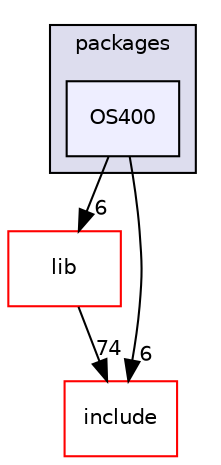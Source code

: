 digraph "components/curl/packages/OS400" {
  compound=true
  node [ fontsize="10", fontname="Helvetica"];
  edge [ labelfontsize="10", labelfontname="Helvetica"];
  subgraph clusterdir_5ce43ce82f788d8c5349594ceb85d464 {
    graph [ bgcolor="#ddddee", pencolor="black", label="packages" fontname="Helvetica", fontsize="10", URL="dir_5ce43ce82f788d8c5349594ceb85d464.html"]
  dir_915f9ee55addd80f5ca176155e1f7cde [shape=box, label="OS400", style="filled", fillcolor="#eeeeff", pencolor="black", URL="dir_915f9ee55addd80f5ca176155e1f7cde.html"];
  }
  dir_efb6013f246e7f8b3181c5014844a411 [shape=box label="lib" fillcolor="white" style="filled" color="red" URL="dir_efb6013f246e7f8b3181c5014844a411.html"];
  dir_cd676b23329fa89648a4b0e59818ada0 [shape=box label="include" fillcolor="white" style="filled" color="red" URL="dir_cd676b23329fa89648a4b0e59818ada0.html"];
  dir_efb6013f246e7f8b3181c5014844a411->dir_cd676b23329fa89648a4b0e59818ada0 [headlabel="74", labeldistance=1.5 headhref="dir_000008_000015.html"];
  dir_915f9ee55addd80f5ca176155e1f7cde->dir_efb6013f246e7f8b3181c5014844a411 [headlabel="6", labeldistance=1.5 headhref="dir_000027_000008.html"];
  dir_915f9ee55addd80f5ca176155e1f7cde->dir_cd676b23329fa89648a4b0e59818ada0 [headlabel="6", labeldistance=1.5 headhref="dir_000027_000015.html"];
}
